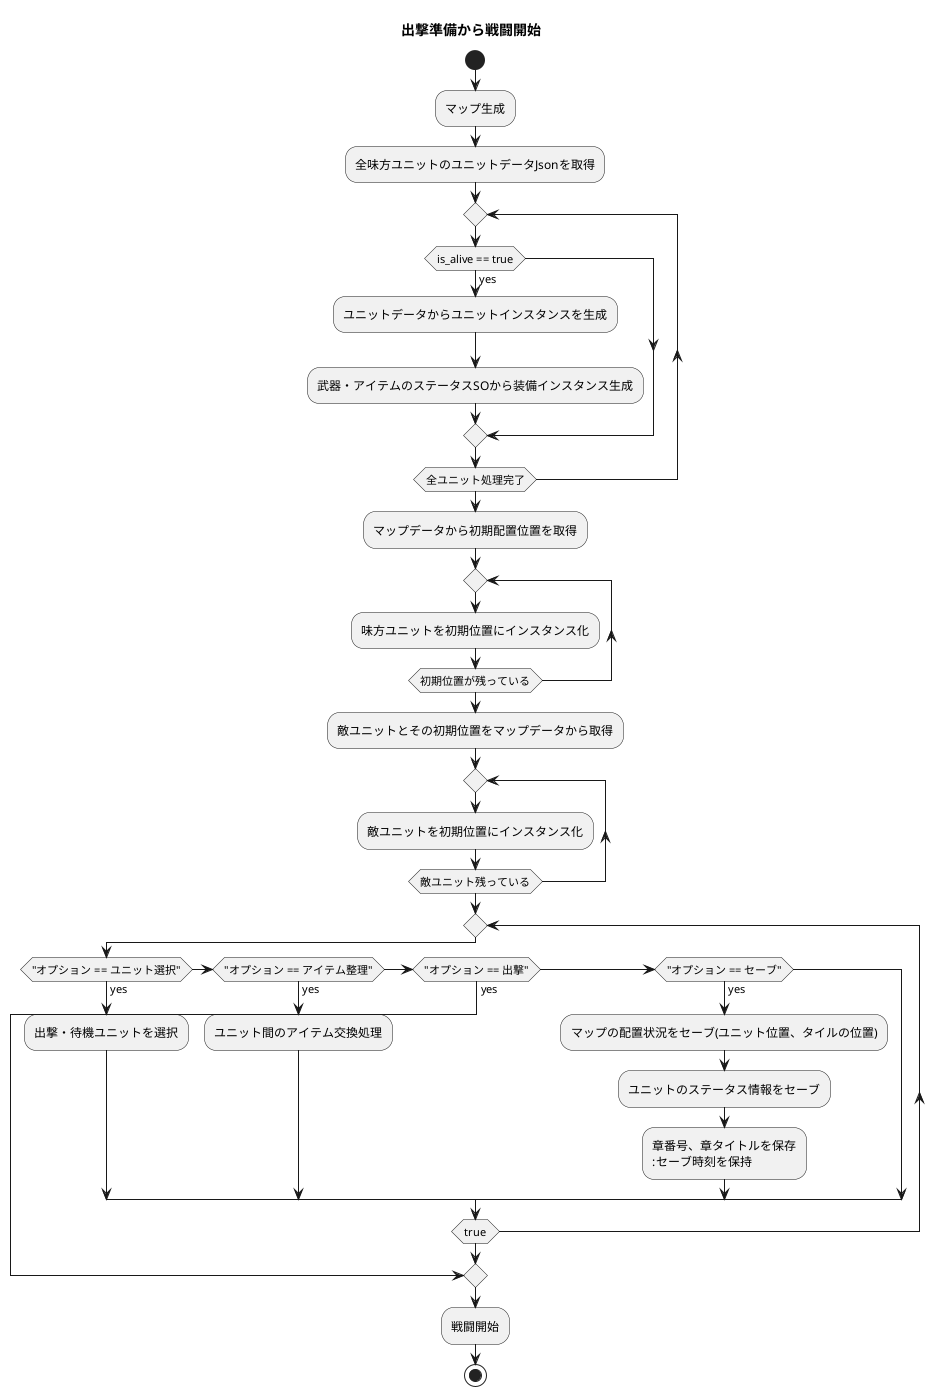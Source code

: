 @startuml prepare
title 出撃準備から戦闘開始

start
:マップ生成;
:全味方ユニットのユニットデータJsonを取得;
repeat
    if (is_alive == true) then (yes)
        :ユニットデータからユニットインスタンスを生成;
        :武器・アイテムのステータスSOから装備インスタンス生成;
    endif
repeat while (全ユニット処理完了)

:マップデータから初期配置位置を取得;
repeat
    :味方ユニットを初期位置にインスタンス化;
repeat while (初期位置が残っている)

:敵ユニットとその初期位置をマップデータから取得;
repeat
    :敵ユニットを初期位置にインスタンス化;
repeat while (敵ユニット残っている)

repeat
    if ("オプション == ユニット選択") then (yes)
        :出撃・待機ユニットを選択;
    elseif ("オプション == アイテム整理") then (yes)
        :ユニット間のアイテム交換処理;
    elseif ("オプション == 出撃") then (yes)
        break
    elseif ("オプション == セーブ") then (yes)
        :マップの配置状況をセーブ(ユニット位置、タイルの位置); 
        :ユニットのステータス情報をセーブ;
        :章番号、章タイトルを保存
        :セーブ時刻を保持;
    endif
repeat while (true)

:戦闘開始;
stop
@enduml